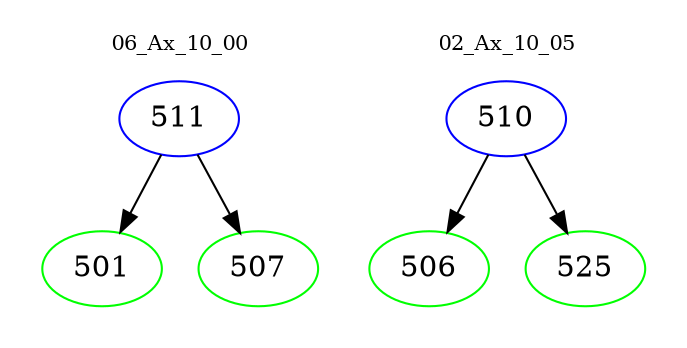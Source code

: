 digraph{
subgraph cluster_0 {
color = white
label = "06_Ax_10_00";
fontsize=10;
T0_511 [label="511", color="blue"]
T0_511 -> T0_501 [color="black"]
T0_501 [label="501", color="green"]
T0_511 -> T0_507 [color="black"]
T0_507 [label="507", color="green"]
}
subgraph cluster_1 {
color = white
label = "02_Ax_10_05";
fontsize=10;
T1_510 [label="510", color="blue"]
T1_510 -> T1_506 [color="black"]
T1_506 [label="506", color="green"]
T1_510 -> T1_525 [color="black"]
T1_525 [label="525", color="green"]
}
}
